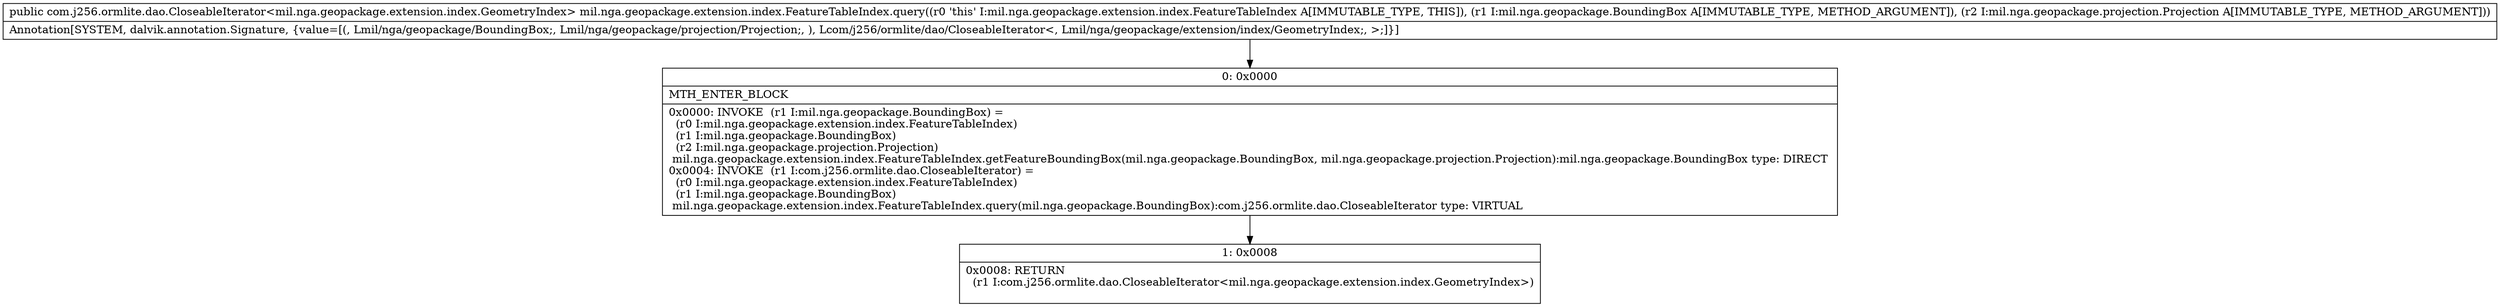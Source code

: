 digraph "CFG formil.nga.geopackage.extension.index.FeatureTableIndex.query(Lmil\/nga\/geopackage\/BoundingBox;Lmil\/nga\/geopackage\/projection\/Projection;)Lcom\/j256\/ormlite\/dao\/CloseableIterator;" {
Node_0 [shape=record,label="{0\:\ 0x0000|MTH_ENTER_BLOCK\l|0x0000: INVOKE  (r1 I:mil.nga.geopackage.BoundingBox) = \l  (r0 I:mil.nga.geopackage.extension.index.FeatureTableIndex)\l  (r1 I:mil.nga.geopackage.BoundingBox)\l  (r2 I:mil.nga.geopackage.projection.Projection)\l mil.nga.geopackage.extension.index.FeatureTableIndex.getFeatureBoundingBox(mil.nga.geopackage.BoundingBox, mil.nga.geopackage.projection.Projection):mil.nga.geopackage.BoundingBox type: DIRECT \l0x0004: INVOKE  (r1 I:com.j256.ormlite.dao.CloseableIterator) = \l  (r0 I:mil.nga.geopackage.extension.index.FeatureTableIndex)\l  (r1 I:mil.nga.geopackage.BoundingBox)\l mil.nga.geopackage.extension.index.FeatureTableIndex.query(mil.nga.geopackage.BoundingBox):com.j256.ormlite.dao.CloseableIterator type: VIRTUAL \l}"];
Node_1 [shape=record,label="{1\:\ 0x0008|0x0008: RETURN  \l  (r1 I:com.j256.ormlite.dao.CloseableIterator\<mil.nga.geopackage.extension.index.GeometryIndex\>)\l \l}"];
MethodNode[shape=record,label="{public com.j256.ormlite.dao.CloseableIterator\<mil.nga.geopackage.extension.index.GeometryIndex\> mil.nga.geopackage.extension.index.FeatureTableIndex.query((r0 'this' I:mil.nga.geopackage.extension.index.FeatureTableIndex A[IMMUTABLE_TYPE, THIS]), (r1 I:mil.nga.geopackage.BoundingBox A[IMMUTABLE_TYPE, METHOD_ARGUMENT]), (r2 I:mil.nga.geopackage.projection.Projection A[IMMUTABLE_TYPE, METHOD_ARGUMENT]))  | Annotation[SYSTEM, dalvik.annotation.Signature, \{value=[(, Lmil\/nga\/geopackage\/BoundingBox;, Lmil\/nga\/geopackage\/projection\/Projection;, ), Lcom\/j256\/ormlite\/dao\/CloseableIterator\<, Lmil\/nga\/geopackage\/extension\/index\/GeometryIndex;, \>;]\}]\l}"];
MethodNode -> Node_0;
Node_0 -> Node_1;
}

